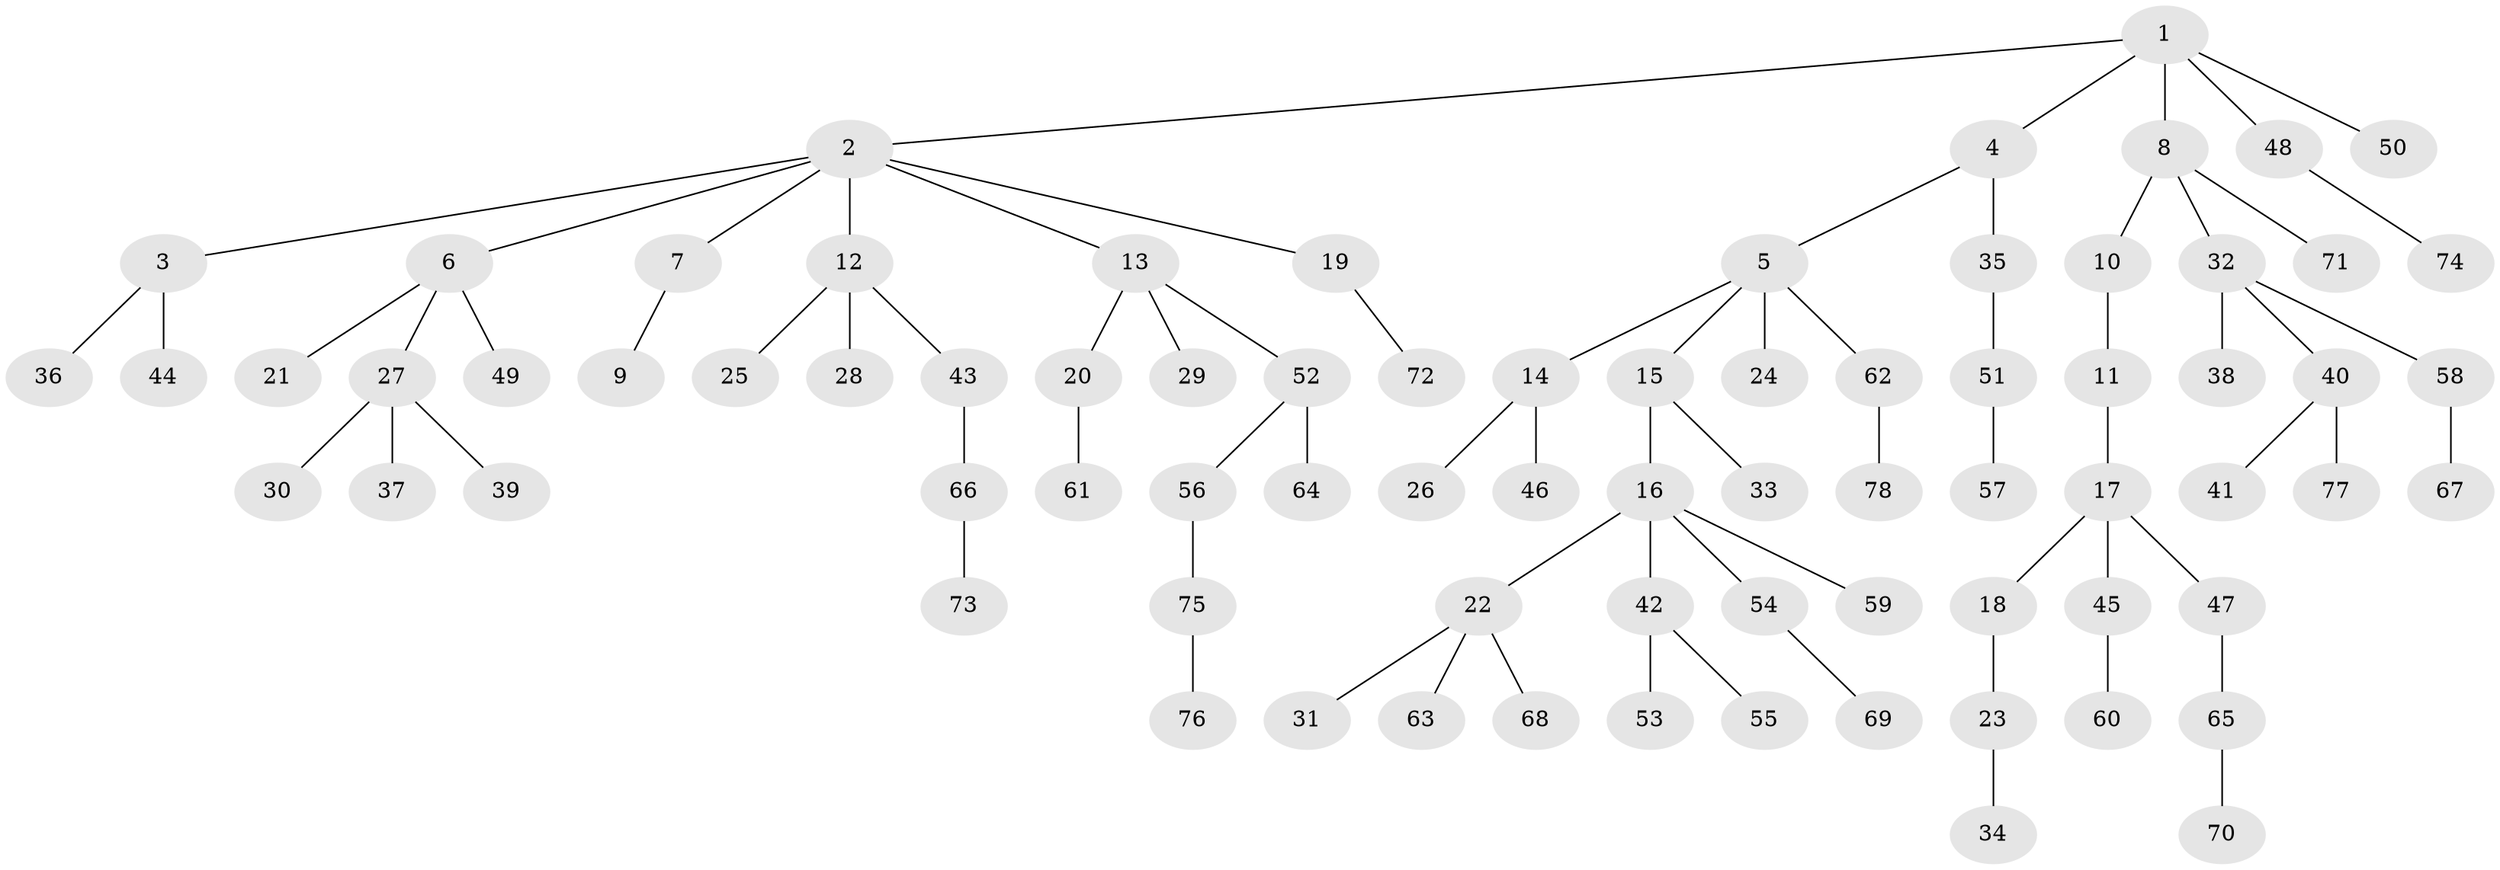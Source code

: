 // Generated by graph-tools (version 1.1) at 2025/11/02/27/25 16:11:25]
// undirected, 78 vertices, 77 edges
graph export_dot {
graph [start="1"]
  node [color=gray90,style=filled];
  1;
  2;
  3;
  4;
  5;
  6;
  7;
  8;
  9;
  10;
  11;
  12;
  13;
  14;
  15;
  16;
  17;
  18;
  19;
  20;
  21;
  22;
  23;
  24;
  25;
  26;
  27;
  28;
  29;
  30;
  31;
  32;
  33;
  34;
  35;
  36;
  37;
  38;
  39;
  40;
  41;
  42;
  43;
  44;
  45;
  46;
  47;
  48;
  49;
  50;
  51;
  52;
  53;
  54;
  55;
  56;
  57;
  58;
  59;
  60;
  61;
  62;
  63;
  64;
  65;
  66;
  67;
  68;
  69;
  70;
  71;
  72;
  73;
  74;
  75;
  76;
  77;
  78;
  1 -- 2;
  1 -- 4;
  1 -- 8;
  1 -- 48;
  1 -- 50;
  2 -- 3;
  2 -- 6;
  2 -- 7;
  2 -- 12;
  2 -- 13;
  2 -- 19;
  3 -- 36;
  3 -- 44;
  4 -- 5;
  4 -- 35;
  5 -- 14;
  5 -- 15;
  5 -- 24;
  5 -- 62;
  6 -- 21;
  6 -- 27;
  6 -- 49;
  7 -- 9;
  8 -- 10;
  8 -- 32;
  8 -- 71;
  10 -- 11;
  11 -- 17;
  12 -- 25;
  12 -- 28;
  12 -- 43;
  13 -- 20;
  13 -- 29;
  13 -- 52;
  14 -- 26;
  14 -- 46;
  15 -- 16;
  15 -- 33;
  16 -- 22;
  16 -- 42;
  16 -- 54;
  16 -- 59;
  17 -- 18;
  17 -- 45;
  17 -- 47;
  18 -- 23;
  19 -- 72;
  20 -- 61;
  22 -- 31;
  22 -- 63;
  22 -- 68;
  23 -- 34;
  27 -- 30;
  27 -- 37;
  27 -- 39;
  32 -- 38;
  32 -- 40;
  32 -- 58;
  35 -- 51;
  40 -- 41;
  40 -- 77;
  42 -- 53;
  42 -- 55;
  43 -- 66;
  45 -- 60;
  47 -- 65;
  48 -- 74;
  51 -- 57;
  52 -- 56;
  52 -- 64;
  54 -- 69;
  56 -- 75;
  58 -- 67;
  62 -- 78;
  65 -- 70;
  66 -- 73;
  75 -- 76;
}
